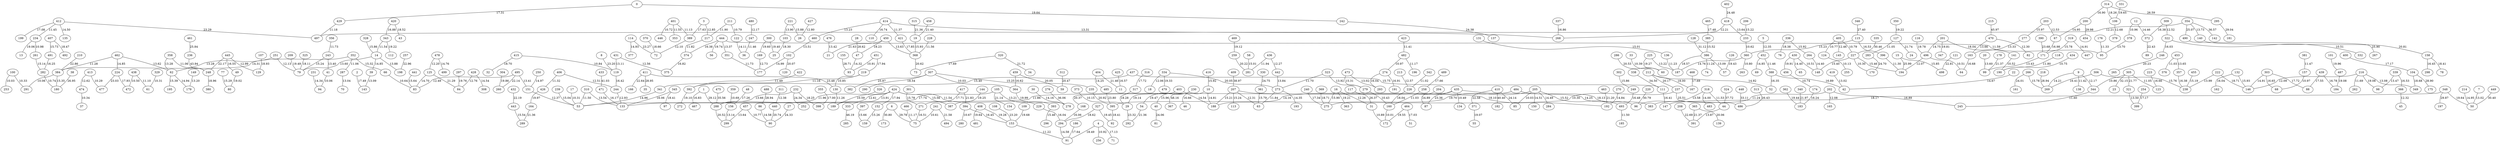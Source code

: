 graph G{
0--429 [label=17.31];
0--242 [label=19.64];
1--288 [label=29.12];
1--467 [label=16.83];
2--143 [label=17.49];
3--217 [label=12.85];
3--389 [label=17.63];
4--91 [label=18.49];
4--256 [label=10.92];
4--71 [label=17.13];
5--452 [label=12.35];
6--75 [label=29.78];
6--173 [label=30.80];
7--50 [label=13.02];
8--119 [label=23.20];
9--344 [label=12.17];
9--138 [label=11.42];
9--269 [label=14.21];
400--104 [label=17.17];
401--389 [label=11.13];
401--446 [label=10.72];
401--353 [label=11.55];
402--418 [label=24.48];
403--168 [label=20.37];
403--29 [label=19.14];
403--188 [label=14.54];
404--485 [label=14.25];
404--11 [label=21.46];
405--227 [label=10.79];
405--124 [label=10.77];
405--145 [label=12.46];
406--244 [label=12.51];
406--426 [label=11.32];
407--491 [label=15.73];
407--492 [label=18.47];
408--153 [label=19.28];
408--481 [label=19.64];
409--207 [label=38.97];
410--85 [label=24.14];
410--371 [label=22.58];
410--182 [label=40.40];
411--130 [label=23.48];
411--35 [label=28.95];
411--166 [label=22.64];
412--497 [label=23.29];
412--234 [label=11.45];
412--135 [label=14.50];
412--199 [label=17.08];
413--477 [label=10.29];
413--474 [label=12.62];
414--460 [label=13.23];
414--421 [label=11.37];
414--110 [label=16.74];
414--268 [label=13.31];
415--119 [label=10.84];
415--32 [label=18.70];
416--10 [label=15.92];
417--394 [label=21.83];
417--271 [label=17.71];
418--268 [label=12.21];
418--233 [label=13.64];
419--42 [label=13.02];
420--343 [label=16.88];
420--43 [label=18.52];
300--169 [label=19.60];
300--25 [label=19.40];
421--368 [label=17.85];
301--271 [label=15.78];
422--392 [label=11.49];
302--249 [label=15.86];
423--482 [label=11.41];
303--146 [label=14.91];
303--68 [label=16.65];
303--88 [label=17.72];
424--189 [label=12.61];
424--333 [label=13.91];
424--229 [label=11.54];
424--387 [label=15.56];
424--152 [label=17.94];
424--288 [label=11.96];
304--260 [label=19.86];
425--11 [label=16.57];
305--344 [label=10.86];
305--321 [label=21.77];
305--123 [label=11.05];
305--23 [label=32.15];
426--164 [label=19.97];
306--269 [label=16.41];
306--238 [label=15.76];
427--26 [label=12.80];
307--235 [label=15.25];
307--364 [label=10.03];
307--382 [label=25.87];
307--290 [label=18.54];
428--84 [label=12.76];
428--308 [label=14.54];
429--497 [label=11.18];
309--372 [label=16.38];
309--322 [label=12.52];
430--148 [label=10.51];
430--456 [label=19.91];
430--65 [label=14.40];
310--53 [label=11.50];
310--133 [label=13.54];
431--119 [label=13.11];
431--375 [label=12.56];
311--440 [label=12.38];
432--443 [label=22.19];
312--59 [label=20.47];
433--471 [label=41.03];
313--486 [label=26.43];
434--190 [label=10.75];
314--200 [label=16.90];
314--106 [label=18.26];
314--295 [label=26.59];
435--53 [label=11.86];
435--134 [label=10.49];
435--383 [label=14.25];
435--87 [label=23.36];
315--19 [label=21.36];
436--442 [label=12.27];
436--281 [label=11.94];
316--317 [label=17.72];
437--341 [label=15.40];
437--111 [label=15.75];
317--29 [label=18.28];
438--472 [label=10.50];
438--61 [label=11.10];
318--96 [label=13.58];
318--483 [label=14.00];
318--44 [label=11.53];
439--88 [label=17.55];
439--184 [label=16.78];
319--171 [label=15.78];
319--447 [label=14.91];
440--90 [label=20.74];
320--73 [label=17.69];
320--34 [label=21.72];
441--83 [label=15.64];
200--67 [label=14.95];
200--454 [label=29.98];
321--399 [label=13.50];
442--273 [label=13.84];
201--496 [label=14.75];
201--347 [label=19.81];
201--141 [label=18.04];
322--332 [label=10.51];
322--246 [label=16.03];
443--289 [label=15.54];
202--383 [label=11.24];
202--245 [label=16.89];
202--165 [label=12.08];
323--273 [label=11.70];
323--279 [label=13.92];
444--374 [label=16.38];
444--351 [label=13.37];
444--56 [label=19.74];
444--95 [label=11.59];
203--277 [label=15.97];
203--67 [label=12.53];
324--44 [label=37.72];
445--248 [label=22.17];
445--129 [label=12.99];
445--49 [label=16.55];
204--87 [label=24.89];
325--79 [label=18.11];
205--275 [label=19.70];
205--493 [label=15.52];
205--150 [label=14.51];
205--284 [label=14.49];
205--85 [label=10.03];
326--189 [label=10.59];
206--233 [label=15.22];
327--294 [label=18.62];
327--92 [label=19.45];
448--486 [label=33.11];
207--188 [label=15.21];
207--113 [label=15.24];
207--63 [label=12.31];
207--192 [label=18.10];
328--14 [label=15.86];
449--50 [label=30.40];
208--391 [label=22.69];
329--61 [label=10.31];
209--79 [label=19.49];
450--368 [label=13.63];
450--21 [label=21.63];
450--47 [label=18.23];
330--361 [label=24.75];
451--93 [label=10.91];
451--219 [label=17.94];
210--384 [label=22.86];
331--106 [label=19.65];
452--388 [label=11.46];
452--69 [label=14.85];
211--217 [label=11.90];
211--122 [label=10.79];
453--357 [label=13.65];
453--376 [label=11.03];
212--237 [label=20.17];
212--52 [label=14.92];
212--167 [label=18.00];
333--285 [label=46.19];
213--226 [label=12.57];
334--273 [label=20.05];
334--479 [label=19.33];
334--18 [label=12.06];
455--238 [label=15.19];
214--50 [label=14.95];
335--227 [label=30.46];
456--174 [label=10.74];
215--470 [label=45.97];
336--264 [label=15.92];
336--76 [label=18.38];
457--299 [label=13.64];
457--90 [label=10.77];
216--146 [label=12.09];
216--349 [label=13.08];
216--262 [label=11.69];
216--98 [label=19.08];
337--268 [label=16.86];
458--19 [label=21.40];
217--374 [label=11.82];
338--111 [label=34.50];
459--364 [label=16.62];
459--59 [label=20.05];
218--269 [label=28.94];
339--98 [label=13.47];
339--366 [label=16.53];
219--130 [label=10.85];
219--392 [label=11.16];
460--102 [label=13.51];
340--183 [label=21.97];
461--236 [label=25.84];
220--96 [label=30.79];
341--53 [label=14.96];
462--384 [label=11.28];
462--224 [label=14.85];
462--62 [label=13.62];
100--291 [label=10.33];
100--253 [label=10.03];
221--103 [label=13.90];
221--26 [label=15.88];
342--226 [label=11.02];
463--192 [label=21.20];
101--487 [label=19.96];
222--238 [label=13.99];
222--146 [label=18.71];
343--14 [label=11.54];
343--112 [label=19.22];
464--172 [label=19.55];
464--51 [label=17.03];
102--177 [label=14.99];
102--120 [label=20.07];
223--123 [label=16.66];
344--245 [label=11.60];
465--385 [label=17.48];
103--25 [label=18.30];
224--472 [label=17.93];
224--477 [label=23.03];
345--133 [label=16.06];
345--97 [label=18.41];
466--75 [label=11.17];
104--349 [label=18.68];
104--175 [label=28.90];
225--187 [label=13.22];
225--60 [label=19.27];
346--115 [label=27.40];
105--133 [label=17.74];
105--393 [label=13.21];
105--154 [label=21.14];
226--160 [label=18.04];
468--167 [label=17.69];
106--379 [label=12.68];
227--194 [label=15.46];
227--148 [label=15.40];
227--170 [label=10.30];
348--147 [label=18.17];
348--50 [label=19.64];
348--197 [label=29.87];
469--259 [label=19.12];
107--129 [label=18.93];
228--368 [label=11.56];
108--153 [label=23.20];
229--294 [label=16.04];
109--153 [label=19.68];
470--163 [label=13.66];
470--82 [label=12.30];
350--127 [label=19.22];
471--133 [label=16.17];
230--54 [label=19.47];
230--367 [label=48.16];
230--40 [label=15.96];
351--177 [label=11.73];
231--94 [label=14.34];
352--384 [label=14.31];
352--287 [label=11.06];
352--66 [label=15.32];
473--279 [label=15.31];
473--293 [label=13.02];
111--147 [label=16.41];
232--288 [label=13.66];
232--252 [label=24.34];
232--398 [label=18.25];
474--37 [label=10.34];
233--360 [label=10.62];
354--497 [label=12.21];
354--490 [label=25.07];
354--140 [label=13.73];
354--142 [label=36.57];
475--288 [label=35.56];
234--13 [label=19.06];
234--261 [label=10.98];
355--398 [label=17.00];
476--21 [label=13.42];
114--72 [label=23.27];
114--377 [label=14.93];
235--29 [label=20.92];
356--243 [label=11.73];
115--360 [label=15.23];
115--396 [label=16.53];
236--248 [label=43.94];
357--238 [label=16.38];
478--125 [label=12.20];
478--499 [label=14.76];
116--496 [label=19.78];
237--395 [label=10.30];
237--486 [label=25.51];
358--62 [label=13.28];
358--248 [label=11.06];
117--31 [label=26.37];
359--156 [label=10.69];
118--190 [label=11.80];
239--53 [label=15.04];
119--244 [label=16.42];
10--188 [label=14.81];
10--46 [label=16.66];
12--378 [label=10.96];
12--372 [label=14.46];
14--79 [label=13.60];
14--39 [label=14.85];
14--198 [label=13.88];
15--194 [label=25.99];
15--498 [label=15.85];
16--31 [label=12.26];
16--363 [label=19.21];
16--275 [label=15.90];
17--53 [label=10.31];
19--368 [label=15.93];
480--247 [label=12.17];
360--263 [label=10.80];
360--187 [label=14.76];
240--275 [label=17.34];
361--63 [label=15.79];
482--274 [label=10.97];
482--196 [label=11.17];
241--75 [label=10.61];
241--494 [label=21.58];
362--183 [label=19.44];
121--498 [label=22.81];
242--137 [label=24.38];
484--188 [label=14.16];
484--96 [label=18.13];
122--36 [label=14.11];
243--79 [label=15.24];
243--41 [label=13.40];
364--278 [label=19.99];
485--395 [label=23.80];
244--133 [label=12.93];
365--391 [label=21.37];
365--139 [label=20.06];
124--255 [label=10.13];
366--45 [label=12.32];
487--184 [label=19.08];
125--83 [label=14.70];
125--84 [label=21.29];
246--265 [label=20.23];
488--86 [label=28.94];
126--57 [label=19.43];
247--36 [label=11.46];
368--73 [label=20.62];
489--258 [label=17.66];
127--283 [label=11.05];
127--24 [label=21.74];
248--380 [label=18.96];
369--275 [label=18.71];
128--386 [label=31.12];
249--493 [label=16.48];
20--99 [label=13.60];
22--42 [label=14.67];
27--90 [label=24.33];
28--47 [label=28.62];
29--292 [label=23.32];
490--267 [label=25.90];
370--72 [label=18.66];
491--282 [label=16.25];
250--151 [label=14.97];
371--55 [label=19.07];
130--189 [label=11.26];
251--62 [label=13.28];
251--79 [label=12.13];
372--89 [label=22.43];
493--185 [label=11.50];
131--136 [label=15.01];
373--395 [label=10.15];
132--146 [label=15.93];
132--162 [label=16.04];
374--375 [label=16.82];
495--83 [label=12.49];
495--260 [label=22.14];
495--151 [label=13.41];
254--399 [label=17.17];
496--194 [label=12.07];
496--64 [label=10.51];
136--187 [label=11.23];
257--198 [label=22.96];
378--95 [label=13.70];
258--160 [label=11.03];
259--281 [label=20.22];
30--278 [label=14.16];
31--172 [label=10.89];
33--60 [label=10.39];
38--180 [label=26.95];
39--143 [label=13.09];
381--157 [label=11.47];
140--158 [label=20.81];
261--282 [label=15.14];
141--190 [label=10.52];
384--180 [label=15.35];
384--291 [label=10.06];
264--148 [label=14.40];
385--386 [label=15.52];
144--387 [label=19.25];
386--187 [label=18.57];
386--57 [label=13.09];
386--74 [label=11.24];
266--269 [label=15.78];
266--161 [label=24.01];
388--52 [label=16.35];
388--42 [label=16.89];
389--72 [label=12.10];
149--179 [label=13.20];
40--81 [label=24.06];
41--94 [label=10.06];
44--391 [label=13.87];
47--93 [label=14.32];
48--156 [label=17.26];
49--80 [label=19.02];
390--171 [label=23.68];
270--192 [label=14.84];
271--75 [label=16.51];
392--272 [label=19.10];
151--53 [label=12.37];
393--296 [label=15.46];
152--159 [label=15.26];
273--63 [label=11.84];
273--193 [label=14.35];
394--153 [label=16.45];
394--280 [label=10.67];
153--91 [label=11.22];
274--293 [label=16.04];
274--191 [label=16.91];
395--92 [label=18.41];
396--194 [label=11.30];
155--93 [label=28.71];
276--278 [label=36.06];
397--159 [label=15.66];
156--299 [label=13.14];
277--163 [label=13.33];
157--68 [label=10.97];
158--298 [label=16.45];
158--78 [label=18.41];
279--160 [label=10.43];
54--292 [label=21.36];
58--281 [label=15.01];
160--172 [label=10.01];
282--180 [label=10.74];
283--170 [label=24.70];
163--64 [label=16.68];
164--289 [label=21.36];
286--60 [label=20.53];
287--70 [label=13.04];
288--299 [label=20.52];
168--294 [label=16.06];
169--177 [label=12.73];
62--179 [label=14.94];
62--195 [label=15.39];
66--83 [label=10.64];
67--171 [label=16.98];
171--99 [label=13.43];
294--91 [label=14.58];
174--183 [label=16.24];
295--181 [label=29.04];
176--95 [label=11.33];
297--84 [label=19.76];
178--99 [label=21.37];
77--80 [label=15.29];
186--91 [label=17.64];
86--90 [label=14.58];
}